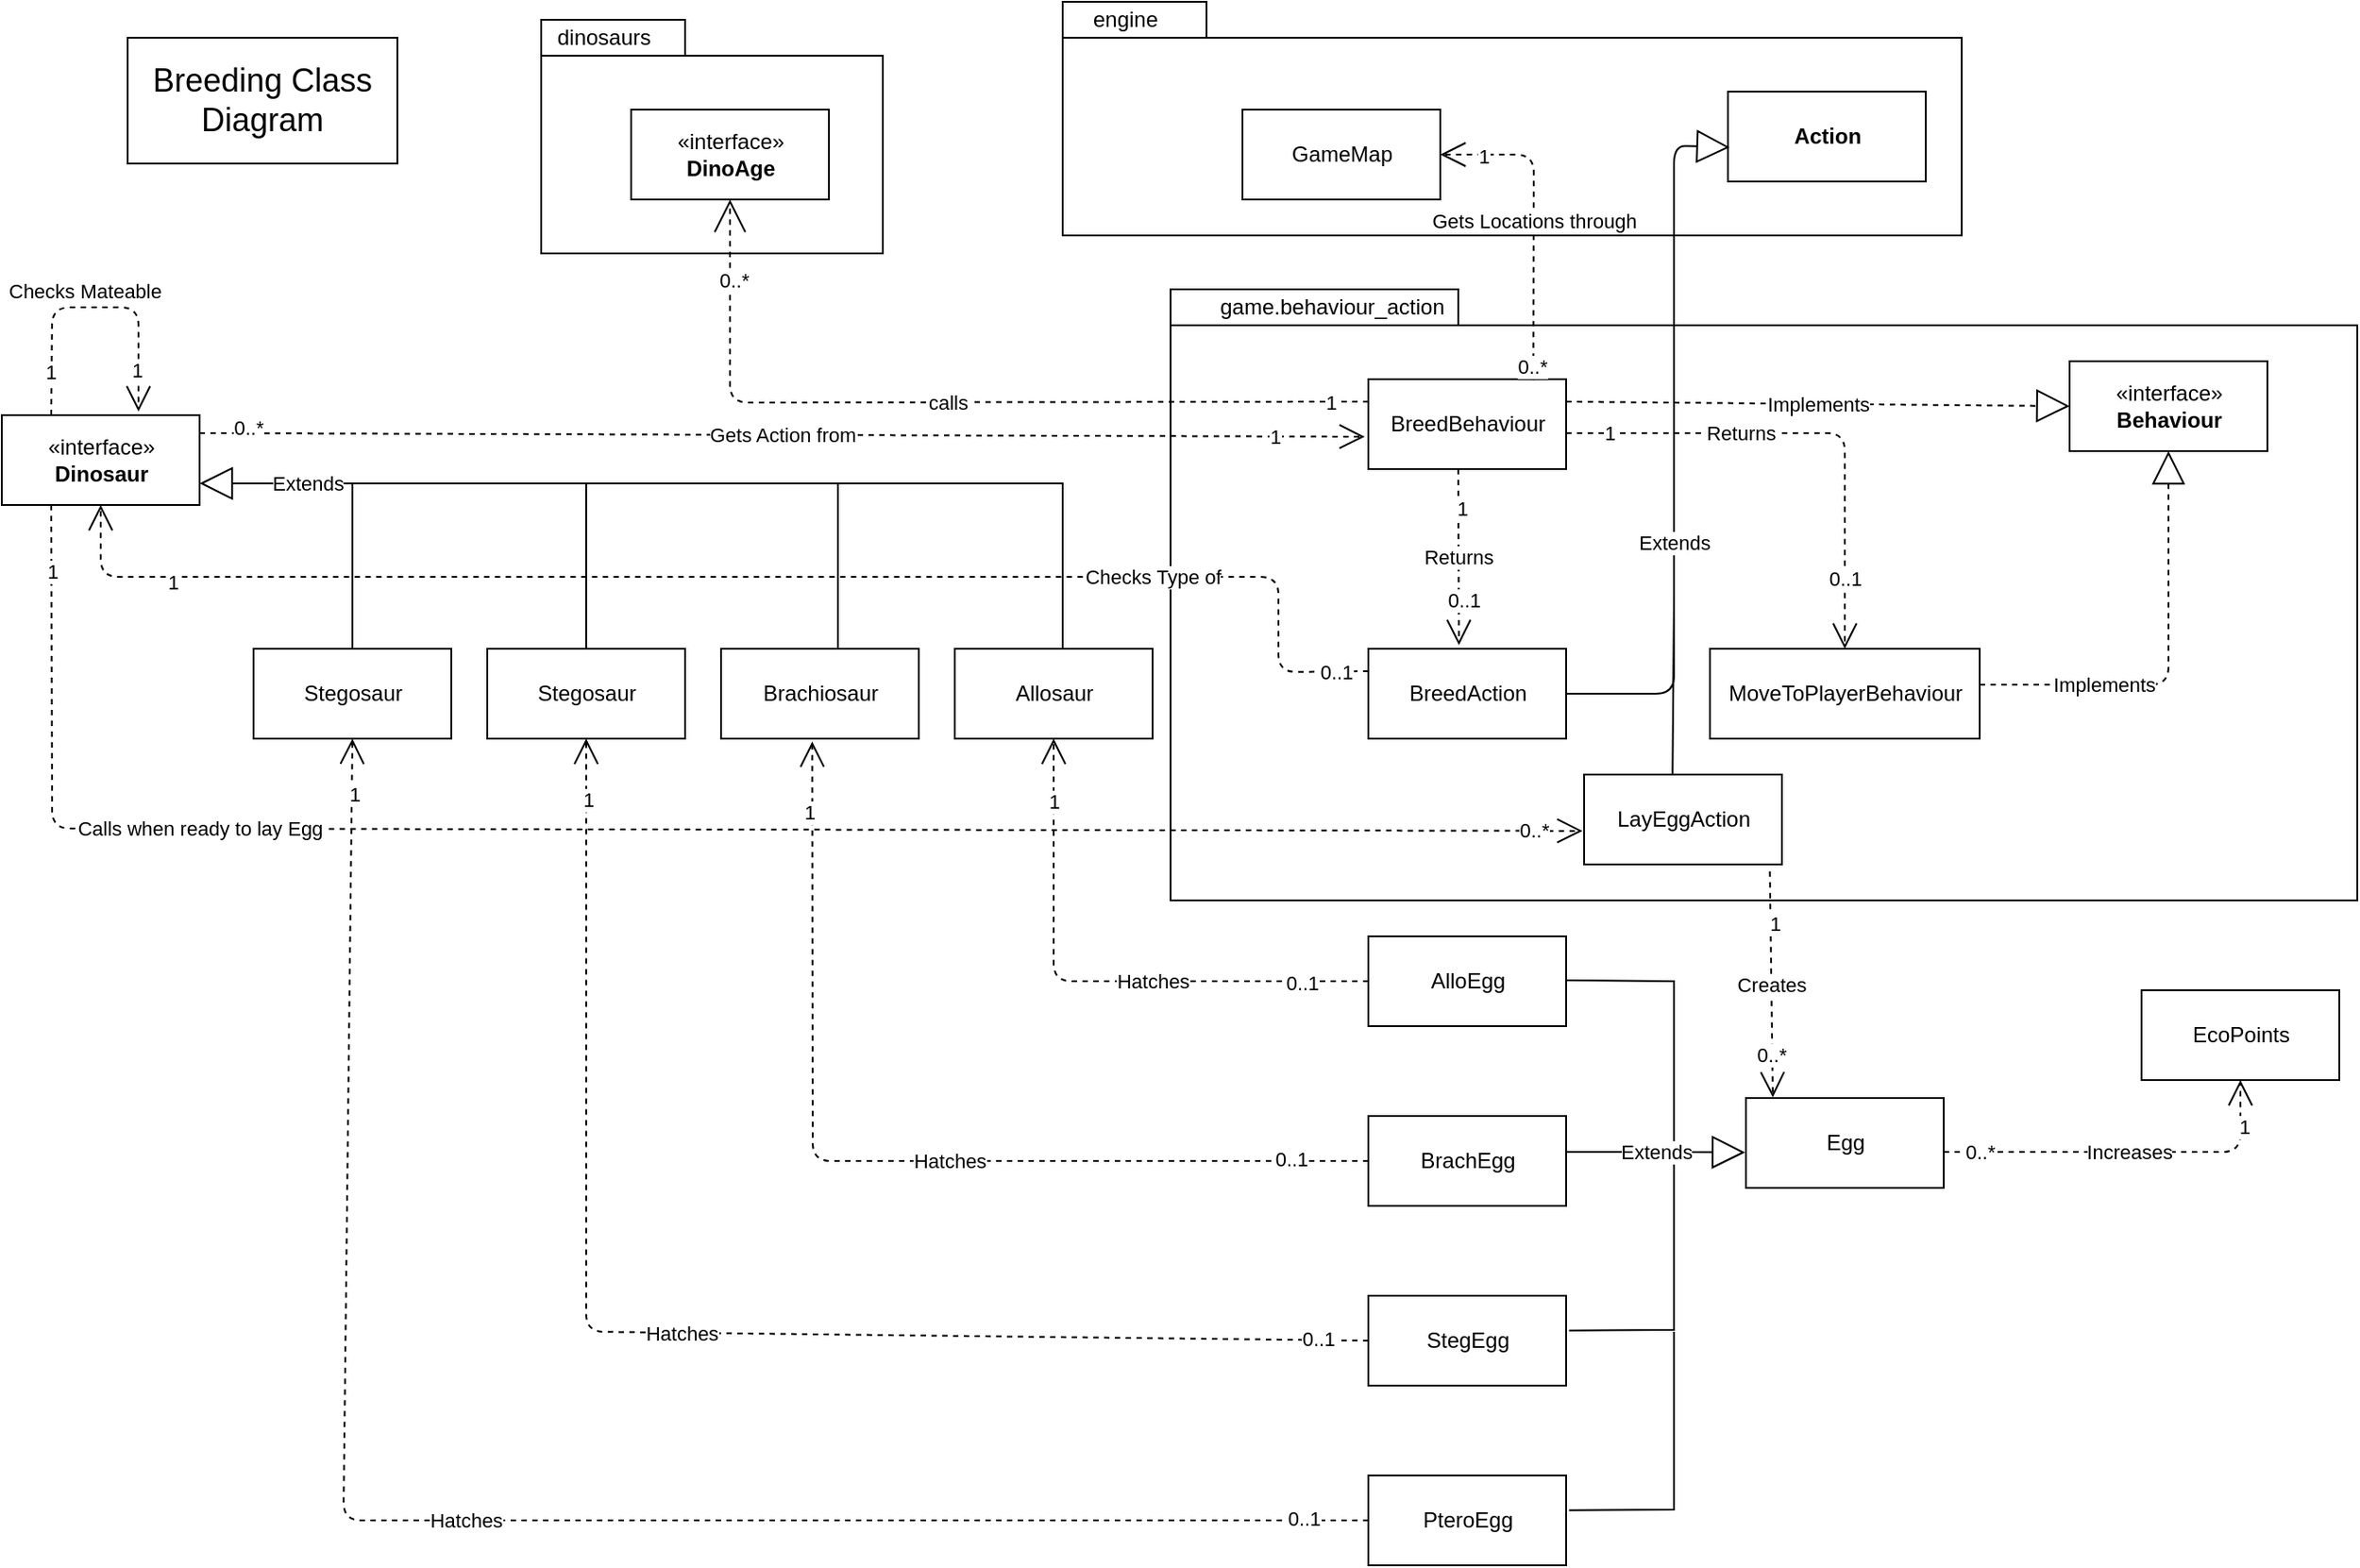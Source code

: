 <mxfile version="14.7.0" type="device"><diagram id="RQ4qdwu9vNMVZIeW1ewS" name="Page-1"><mxGraphModel dx="1673" dy="934" grid="1" gridSize="10" guides="1" tooltips="1" connect="1" arrows="1" fold="1" page="0" pageScale="1" pageWidth="4681" pageHeight="3300" math="0" shadow="0"><root><mxCell id="0"/><mxCell id="1" parent="0"/><mxCell id="fguq9pkMOQvKabzs272t-48" value="" style="shape=folder;fontStyle=1;spacingTop=10;tabWidth=160;tabHeight=20;tabPosition=left;html=1;" parent="1" vertex="1"><mxGeometry x="680" y="200" width="660" height="340" as="geometry"/></mxCell><mxCell id="b-xIZTCfpgJEJXHsGxkc-1" value="" style="shape=folder;fontStyle=1;spacingTop=10;tabWidth=80;tabHeight=20;tabPosition=left;html=1;" parent="1" vertex="1"><mxGeometry x="620" y="40" width="500" height="130" as="geometry"/></mxCell><mxCell id="b-xIZTCfpgJEJXHsGxkc-2" value="GameMap" style="html=1;" parent="1" vertex="1"><mxGeometry x="720" y="100" width="110" height="50" as="geometry"/></mxCell><mxCell id="b-xIZTCfpgJEJXHsGxkc-10" value="engine" style="text;html=1;strokeColor=none;fillColor=none;align=center;verticalAlign=middle;whiteSpace=wrap;rounded=0;" parent="1" vertex="1"><mxGeometry x="620" y="40" width="70" height="20" as="geometry"/></mxCell><mxCell id="fguq9pkMOQvKabzs272t-1" value="«interface»&lt;br&gt;&lt;b&gt;Dinosaur&lt;/b&gt;" style="html=1;" parent="1" vertex="1"><mxGeometry x="30" y="270" width="110" height="50" as="geometry"/></mxCell><mxCell id="fguq9pkMOQvKabzs272t-2" value="Stegosaur" style="html=1;" parent="1" vertex="1"><mxGeometry x="300" y="400" width="110" height="50" as="geometry"/></mxCell><mxCell id="fguq9pkMOQvKabzs272t-3" value="Brachiosaur" style="html=1;" parent="1" vertex="1"><mxGeometry x="430" y="400" width="110" height="50" as="geometry"/></mxCell><mxCell id="fguq9pkMOQvKabzs272t-4" value="Allosaur" style="html=1;" parent="1" vertex="1"><mxGeometry x="560" y="400" width="110" height="50" as="geometry"/></mxCell><mxCell id="fguq9pkMOQvKabzs272t-5" value="Extends" style="endArrow=block;endSize=16;endFill=0;html=1;rounded=0;exitX=0.5;exitY=0;exitDx=0;exitDy=0;snapToPoint=1;" parent="1" source="fguq9pkMOQvKabzs272t-2" edge="1"><mxGeometry x="0.609" width="160" relative="1" as="geometry"><mxPoint x="220" y="399" as="sourcePoint"/><mxPoint x="140" y="308" as="targetPoint"/><Array as="points"><mxPoint x="355" y="308"/></Array><mxPoint as="offset"/></mxGeometry></mxCell><mxCell id="fguq9pkMOQvKabzs272t-11" value="«interface»&lt;br&gt;&lt;b&gt;Behaviour&lt;/b&gt;" style="html=1;" parent="1" vertex="1"><mxGeometry x="1180" y="240" width="110" height="50" as="geometry"/></mxCell><mxCell id="fguq9pkMOQvKabzs272t-12" value="BreedBehaviour" style="html=1;" parent="1" vertex="1"><mxGeometry x="790" y="250" width="110" height="50" as="geometry"/></mxCell><mxCell id="fguq9pkMOQvKabzs272t-13" value="Gets Action from" style="endArrow=open;endSize=12;dashed=1;html=1;entryX=-0.018;entryY=0.64;entryDx=0;entryDy=0;entryPerimeter=0;" parent="1" target="fguq9pkMOQvKabzs272t-12" edge="1"><mxGeometry width="160" relative="1" as="geometry"><mxPoint x="140" y="280" as="sourcePoint"/><mxPoint x="790" y="270" as="targetPoint"/></mxGeometry></mxCell><mxCell id="bi01_QpyQFEtyOqelPVD-3" value="0..*" style="edgeLabel;html=1;align=center;verticalAlign=middle;resizable=0;points=[];" parent="fguq9pkMOQvKabzs272t-13" vertex="1" connectable="0"><mxGeometry x="-0.916" y="3" relative="1" as="geometry"><mxPoint as="offset"/></mxGeometry></mxCell><mxCell id="bi01_QpyQFEtyOqelPVD-4" value="1" style="edgeLabel;html=1;align=center;verticalAlign=middle;resizable=0;points=[];" parent="fguq9pkMOQvKabzs272t-13" vertex="1" connectable="0"><mxGeometry x="0.846" relative="1" as="geometry"><mxPoint as="offset"/></mxGeometry></mxCell><mxCell id="fguq9pkMOQvKabzs272t-14" value="Implements" style="endArrow=block;endSize=16;endFill=0;html=1;entryX=0;entryY=0.5;entryDx=0;entryDy=0;exitX=1;exitY=0.25;exitDx=0;exitDy=0;dashed=1;" parent="1" source="fguq9pkMOQvKabzs272t-12" target="fguq9pkMOQvKabzs272t-11" edge="1"><mxGeometry width="160" relative="1" as="geometry"><mxPoint x="900" y="260" as="sourcePoint"/><mxPoint x="1060" y="260" as="targetPoint"/></mxGeometry></mxCell><mxCell id="fguq9pkMOQvKabzs272t-16" value="Checks Mateable" style="endArrow=open;endSize=12;dashed=1;html=1;exitX=0.25;exitY=0;exitDx=0;exitDy=0;entryX=0.691;entryY=-0.04;entryDx=0;entryDy=0;entryPerimeter=0;" parent="1" source="fguq9pkMOQvKabzs272t-1" target="fguq9pkMOQvKabzs272t-1" edge="1"><mxGeometry x="-0.052" y="9" width="160" relative="1" as="geometry"><mxPoint x="70" y="240" as="sourcePoint"/><mxPoint x="230" y="240" as="targetPoint"/><Array as="points"><mxPoint x="58" y="210"/><mxPoint x="106" y="210"/></Array><mxPoint as="offset"/></mxGeometry></mxCell><mxCell id="bi01_QpyQFEtyOqelPVD-1" value="1" style="edgeLabel;html=1;align=center;verticalAlign=middle;resizable=0;points=[];" parent="fguq9pkMOQvKabzs272t-16" vertex="1" connectable="0"><mxGeometry x="-0.706" y="1" relative="1" as="geometry"><mxPoint as="offset"/></mxGeometry></mxCell><mxCell id="bi01_QpyQFEtyOqelPVD-2" value="1" style="edgeLabel;html=1;align=center;verticalAlign=middle;resizable=0;points=[];" parent="fguq9pkMOQvKabzs272t-16" vertex="1" connectable="0"><mxGeometry x="0.723" y="-1" relative="1" as="geometry"><mxPoint as="offset"/></mxGeometry></mxCell><mxCell id="fguq9pkMOQvKabzs272t-17" value="BreedAction" style="html=1;" parent="1" vertex="1"><mxGeometry x="790" y="400" width="110" height="50" as="geometry"/></mxCell><mxCell id="fguq9pkMOQvKabzs272t-18" value="&lt;b&gt;Action&lt;/b&gt;" style="html=1;" parent="1" vertex="1"><mxGeometry x="990" y="90" width="110" height="50" as="geometry"/></mxCell><mxCell id="fguq9pkMOQvKabzs272t-19" value="Returns" style="endArrow=open;endSize=12;dashed=1;html=1;entryX=0.458;entryY=-0.04;entryDx=0;entryDy=0;entryPerimeter=0;" parent="1" target="fguq9pkMOQvKabzs272t-17" edge="1"><mxGeometry width="160" relative="1" as="geometry"><mxPoint x="840" y="300" as="sourcePoint"/><mxPoint x="1000" y="300" as="targetPoint"/></mxGeometry></mxCell><mxCell id="bi01_QpyQFEtyOqelPVD-15" value="1" style="edgeLabel;html=1;align=center;verticalAlign=middle;resizable=0;points=[];" parent="fguq9pkMOQvKabzs272t-19" vertex="1" connectable="0"><mxGeometry x="-0.548" y="2" relative="1" as="geometry"><mxPoint as="offset"/></mxGeometry></mxCell><mxCell id="bi01_QpyQFEtyOqelPVD-16" value="0..1" style="edgeLabel;html=1;align=center;verticalAlign=middle;resizable=0;points=[];" parent="fguq9pkMOQvKabzs272t-19" vertex="1" connectable="0"><mxGeometry x="0.49" y="2" relative="1" as="geometry"><mxPoint as="offset"/></mxGeometry></mxCell><mxCell id="fguq9pkMOQvKabzs272t-20" value="Checks Type of" style="endArrow=open;endSize=12;dashed=1;html=1;exitX=0;exitY=0.25;exitDx=0;exitDy=0;entryX=0.5;entryY=1;entryDx=0;entryDy=0;" parent="1" source="fguq9pkMOQvKabzs272t-17" target="fguq9pkMOQvKabzs272t-1" edge="1"><mxGeometry x="-0.566" width="160" relative="1" as="geometry"><mxPoint x="670" y="490" as="sourcePoint"/><mxPoint x="830" y="490" as="targetPoint"/><Array as="points"><mxPoint x="740" y="413"/><mxPoint x="740" y="360"/><mxPoint x="85" y="360"/></Array><mxPoint as="offset"/></mxGeometry></mxCell><mxCell id="bi01_QpyQFEtyOqelPVD-5" value="0..1" style="edgeLabel;html=1;align=center;verticalAlign=middle;resizable=0;points=[];" parent="fguq9pkMOQvKabzs272t-20" vertex="1" connectable="0"><mxGeometry x="-0.954" relative="1" as="geometry"><mxPoint as="offset"/></mxGeometry></mxCell><mxCell id="bi01_QpyQFEtyOqelPVD-6" value="1" style="edgeLabel;html=1;align=center;verticalAlign=middle;resizable=0;points=[];" parent="fguq9pkMOQvKabzs272t-20" vertex="1" connectable="0"><mxGeometry x="0.8" y="3" relative="1" as="geometry"><mxPoint as="offset"/></mxGeometry></mxCell><mxCell id="fguq9pkMOQvKabzs272t-21" value="Egg" style="html=1;" parent="1" vertex="1"><mxGeometry x="1000" y="650" width="110" height="50" as="geometry"/></mxCell><mxCell id="fguq9pkMOQvKabzs272t-22" value="AlloEgg" style="html=1;" parent="1" vertex="1"><mxGeometry x="790" y="560" width="110" height="50" as="geometry"/></mxCell><mxCell id="fguq9pkMOQvKabzs272t-23" value="BrachEgg" style="html=1;" parent="1" vertex="1"><mxGeometry x="790" y="660" width="110" height="50" as="geometry"/></mxCell><mxCell id="fguq9pkMOQvKabzs272t-24" value="StegEgg" style="html=1;" parent="1" vertex="1"><mxGeometry x="790" y="760" width="110" height="50" as="geometry"/></mxCell><mxCell id="fguq9pkMOQvKabzs272t-31" value="" style="endArrow=none;html=1;" parent="1" edge="1"><mxGeometry width="50" height="50" relative="1" as="geometry"><mxPoint x="900" y="680" as="sourcePoint"/><mxPoint x="970" y="680" as="targetPoint"/></mxGeometry></mxCell><mxCell id="fguq9pkMOQvKabzs272t-32" value="" style="endArrow=none;html=1;exitX=1.015;exitY=0.387;exitDx=0;exitDy=0;exitPerimeter=0;rounded=0;" parent="1" source="fguq9pkMOQvKabzs272t-24" edge="1"><mxGeometry width="50" height="50" relative="1" as="geometry"><mxPoint x="920" y="830" as="sourcePoint"/><mxPoint x="960" y="680" as="targetPoint"/><Array as="points"><mxPoint x="960" y="779"/></Array></mxGeometry></mxCell><mxCell id="fguq9pkMOQvKabzs272t-28" value="Extends" style="endArrow=block;endSize=16;endFill=0;html=1;entryX=-0.004;entryY=0.605;entryDx=0;entryDy=0;rounded=0;entryPerimeter=0;" parent="1" target="fguq9pkMOQvKabzs272t-21" edge="1"><mxGeometry x="0.593" y="-10" width="160" relative="1" as="geometry"><mxPoint x="900" y="584.5" as="sourcePoint"/><mxPoint x="1060" y="584.5" as="targetPoint"/><Array as="points"><mxPoint x="960" y="585"/><mxPoint x="960" y="680"/></Array><mxPoint x="-10" y="-10" as="offset"/></mxGeometry></mxCell><mxCell id="fguq9pkMOQvKabzs272t-33" value="Hatches" style="endArrow=open;endSize=12;dashed=1;html=1;exitX=0;exitY=0.5;exitDx=0;exitDy=0;entryX=0.5;entryY=1;entryDx=0;entryDy=0;" parent="1" source="fguq9pkMOQvKabzs272t-22" target="fguq9pkMOQvKabzs272t-4" edge="1"><mxGeometry x="-0.226" width="160" relative="1" as="geometry"><mxPoint x="480" y="560" as="sourcePoint"/><mxPoint x="640" y="560" as="targetPoint"/><Array as="points"><mxPoint x="615" y="585"/></Array><mxPoint as="offset"/></mxGeometry></mxCell><mxCell id="bi01_QpyQFEtyOqelPVD-11" value="1" style="edgeLabel;html=1;align=center;verticalAlign=middle;resizable=0;points=[];" parent="fguq9pkMOQvKabzs272t-33" vertex="1" connectable="0"><mxGeometry x="0.778" relative="1" as="geometry"><mxPoint as="offset"/></mxGeometry></mxCell><mxCell id="bi01_QpyQFEtyOqelPVD-12" value="0..1" style="edgeLabel;html=1;align=center;verticalAlign=middle;resizable=0;points=[];" parent="fguq9pkMOQvKabzs272t-33" vertex="1" connectable="0"><mxGeometry x="-0.757" y="1" relative="1" as="geometry"><mxPoint as="offset"/></mxGeometry></mxCell><mxCell id="fguq9pkMOQvKabzs272t-34" value="Hatches" style="endArrow=open;endSize=12;dashed=1;html=1;exitX=0;exitY=0.5;exitDx=0;exitDy=0;entryX=0.461;entryY=1.032;entryDx=0;entryDy=0;entryPerimeter=0;" parent="1" source="fguq9pkMOQvKabzs272t-23" target="fguq9pkMOQvKabzs272t-3" edge="1"><mxGeometry x="-0.141" width="160" relative="1" as="geometry"><mxPoint x="600" y="710" as="sourcePoint"/><mxPoint x="760" y="710" as="targetPoint"/><Array as="points"><mxPoint x="481" y="685"/></Array><mxPoint as="offset"/></mxGeometry></mxCell><mxCell id="bi01_QpyQFEtyOqelPVD-9" value="0..1" style="edgeLabel;html=1;align=center;verticalAlign=middle;resizable=0;points=[];" parent="fguq9pkMOQvKabzs272t-34" vertex="1" connectable="0"><mxGeometry x="-0.839" y="-1" relative="1" as="geometry"><mxPoint as="offset"/></mxGeometry></mxCell><mxCell id="bi01_QpyQFEtyOqelPVD-10" value="1" style="edgeLabel;html=1;align=center;verticalAlign=middle;resizable=0;points=[];" parent="fguq9pkMOQvKabzs272t-34" vertex="1" connectable="0"><mxGeometry x="0.854" y="2" relative="1" as="geometry"><mxPoint as="offset"/></mxGeometry></mxCell><mxCell id="fguq9pkMOQvKabzs272t-35" value="Hatches" style="endArrow=open;endSize=12;dashed=1;html=1;entryX=0.5;entryY=1;entryDx=0;entryDy=0;exitX=0;exitY=0.5;exitDx=0;exitDy=0;" parent="1" source="fguq9pkMOQvKabzs272t-24" target="fguq9pkMOQvKabzs272t-2" edge="1"><mxGeometry width="160" relative="1" as="geometry"><mxPoint x="230" y="610" as="sourcePoint"/><mxPoint x="390" y="610" as="targetPoint"/><Array as="points"><mxPoint x="355" y="780"/></Array></mxGeometry></mxCell><mxCell id="bi01_QpyQFEtyOqelPVD-7" value="1" style="edgeLabel;html=1;align=center;verticalAlign=middle;resizable=0;points=[];" parent="fguq9pkMOQvKabzs272t-35" vertex="1" connectable="0"><mxGeometry x="0.911" y="-1" relative="1" as="geometry"><mxPoint as="offset"/></mxGeometry></mxCell><mxCell id="bi01_QpyQFEtyOqelPVD-8" value="0..1" style="edgeLabel;html=1;align=center;verticalAlign=middle;resizable=0;points=[];" parent="fguq9pkMOQvKabzs272t-35" vertex="1" connectable="0"><mxGeometry x="-0.927" y="-1" relative="1" as="geometry"><mxPoint as="offset"/></mxGeometry></mxCell><mxCell id="fguq9pkMOQvKabzs272t-36" value="EcoPoints" style="html=1;" parent="1" vertex="1"><mxGeometry x="1220" y="590" width="110" height="50" as="geometry"/></mxCell><mxCell id="fguq9pkMOQvKabzs272t-39" value="Increases" style="endArrow=open;endSize=12;dashed=1;html=1;entryX=0.5;entryY=1;entryDx=0;entryDy=0;" parent="1" target="fguq9pkMOQvKabzs272t-36" edge="1"><mxGeometry width="160" relative="1" as="geometry"><mxPoint x="1110" y="680" as="sourcePoint"/><mxPoint x="1270" y="680" as="targetPoint"/><Array as="points"><mxPoint x="1275" y="680"/></Array></mxGeometry></mxCell><mxCell id="bi01_QpyQFEtyOqelPVD-13" value="0..*" style="edgeLabel;html=1;align=center;verticalAlign=middle;resizable=0;points=[];" parent="fguq9pkMOQvKabzs272t-39" vertex="1" connectable="0"><mxGeometry x="-0.805" relative="1" as="geometry"><mxPoint as="offset"/></mxGeometry></mxCell><mxCell id="bi01_QpyQFEtyOqelPVD-14" value="1" style="edgeLabel;html=1;align=center;verticalAlign=middle;resizable=0;points=[];" parent="fguq9pkMOQvKabzs272t-39" vertex="1" connectable="0"><mxGeometry x="0.75" y="-2" relative="1" as="geometry"><mxPoint as="offset"/></mxGeometry></mxCell><mxCell id="fguq9pkMOQvKabzs272t-40" value="MoveToPlayerBehaviour" style="html=1;" parent="1" vertex="1"><mxGeometry x="980" y="400" width="150" height="50" as="geometry"/></mxCell><mxCell id="fguq9pkMOQvKabzs272t-41" value="Returns" style="endArrow=open;endSize=12;dashed=1;html=1;entryX=0.5;entryY=0;entryDx=0;entryDy=0;" parent="1" target="fguq9pkMOQvKabzs272t-40" edge="1"><mxGeometry x="-0.294" width="160" relative="1" as="geometry"><mxPoint x="900" y="280" as="sourcePoint"/><mxPoint x="1060" y="280" as="targetPoint"/><Array as="points"><mxPoint x="1055" y="280"/></Array><mxPoint as="offset"/></mxGeometry></mxCell><mxCell id="bi01_QpyQFEtyOqelPVD-17" value="1" style="edgeLabel;html=1;align=center;verticalAlign=middle;resizable=0;points=[];" parent="fguq9pkMOQvKabzs272t-41" vertex="1" connectable="0"><mxGeometry x="-0.828" relative="1" as="geometry"><mxPoint as="offset"/></mxGeometry></mxCell><mxCell id="bi01_QpyQFEtyOqelPVD-18" value="0..1" style="edgeLabel;html=1;align=center;verticalAlign=middle;resizable=0;points=[];" parent="fguq9pkMOQvKabzs272t-41" vertex="1" connectable="0"><mxGeometry x="0.717" relative="1" as="geometry"><mxPoint as="offset"/></mxGeometry></mxCell><mxCell id="fguq9pkMOQvKabzs272t-42" value="Implements" style="endArrow=block;endSize=16;endFill=0;html=1;entryX=0.5;entryY=1;entryDx=0;entryDy=0;dashed=1;" parent="1" target="fguq9pkMOQvKabzs272t-11" edge="1"><mxGeometry x="-0.418" width="160" relative="1" as="geometry"><mxPoint x="1130" y="420" as="sourcePoint"/><mxPoint x="1250" y="420" as="targetPoint"/><Array as="points"><mxPoint x="1235" y="420"/></Array><mxPoint as="offset"/></mxGeometry></mxCell><mxCell id="fguq9pkMOQvKabzs272t-43" value="Extends" style="endArrow=block;endSize=16;endFill=0;html=1;exitX=1;exitY=0.5;exitDx=0;exitDy=0;" parent="1" source="fguq9pkMOQvKabzs272t-17" edge="1"><mxGeometry x="-0.273" width="160" relative="1" as="geometry"><mxPoint x="780" y="480" as="sourcePoint"/><mxPoint x="991" y="121" as="targetPoint"/><Array as="points"><mxPoint x="960" y="425"/><mxPoint x="960" y="120"/></Array><mxPoint as="offset"/></mxGeometry></mxCell><mxCell id="fguq9pkMOQvKabzs272t-47" value="Gets Locations through" style="endArrow=open;endSize=12;dashed=1;html=1;exitX=0.834;exitY=0.012;exitDx=0;exitDy=0;entryX=1;entryY=0.5;entryDx=0;entryDy=0;exitPerimeter=0;" parent="1" source="fguq9pkMOQvKabzs272t-12" target="b-xIZTCfpgJEJXHsGxkc-2" edge="1"><mxGeometry width="160" relative="1" as="geometry"><mxPoint x="640" y="210" as="sourcePoint"/><mxPoint x="800" y="210" as="targetPoint"/><Array as="points"><mxPoint x="882" y="125"/></Array></mxGeometry></mxCell><mxCell id="bi01_QpyQFEtyOqelPVD-19" value="0..*" style="edgeLabel;html=1;align=center;verticalAlign=middle;resizable=0;points=[];" parent="fguq9pkMOQvKabzs272t-47" vertex="1" connectable="0"><mxGeometry x="-0.932" y="1" relative="1" as="geometry"><mxPoint y="-2" as="offset"/></mxGeometry></mxCell><mxCell id="bi01_QpyQFEtyOqelPVD-20" value="1" style="edgeLabel;html=1;align=center;verticalAlign=middle;resizable=0;points=[];" parent="fguq9pkMOQvKabzs272t-47" vertex="1" connectable="0"><mxGeometry x="0.729" y="1" relative="1" as="geometry"><mxPoint as="offset"/></mxGeometry></mxCell><mxCell id="fguq9pkMOQvKabzs272t-49" value="game.behaviour_action" style="text;html=1;strokeColor=none;fillColor=none;align=center;verticalAlign=middle;whiteSpace=wrap;rounded=0;" parent="1" vertex="1"><mxGeometry x="750" y="200" width="40" height="20" as="geometry"/></mxCell><mxCell id="QDrQLVVM5gK9gf_lHGzL-1" value="LayEggAction" style="html=1;" parent="1" vertex="1"><mxGeometry x="910" y="470" width="110" height="50" as="geometry"/></mxCell><mxCell id="QDrQLVVM5gK9gf_lHGzL-2" value="" style="endArrow=none;html=1;entryX=0.447;entryY=-0.007;entryDx=0;entryDy=0;entryPerimeter=0;" parent="1" target="QDrQLVVM5gK9gf_lHGzL-1" edge="1"><mxGeometry width="50" height="50" relative="1" as="geometry"><mxPoint x="960" y="370" as="sourcePoint"/><mxPoint x="1010" y="610.711" as="targetPoint"/></mxGeometry></mxCell><mxCell id="QDrQLVVM5gK9gf_lHGzL-3" value="Creates" style="endArrow=open;endSize=12;dashed=1;html=1;exitX=0.939;exitY=1.077;exitDx=0;exitDy=0;exitPerimeter=0;entryX=0.136;entryY=-0.007;entryDx=0;entryDy=0;entryPerimeter=0;" parent="1" source="QDrQLVVM5gK9gf_lHGzL-1" target="fguq9pkMOQvKabzs272t-21" edge="1"><mxGeometry width="160" relative="1" as="geometry"><mxPoint x="730" y="600" as="sourcePoint"/><mxPoint x="890" y="600" as="targetPoint"/></mxGeometry></mxCell><mxCell id="QDrQLVVM5gK9gf_lHGzL-7" value="1" style="edgeLabel;html=1;align=center;verticalAlign=middle;resizable=0;points=[];" parent="QDrQLVVM5gK9gf_lHGzL-3" vertex="1" connectable="0"><mxGeometry x="-0.549" y="2" relative="1" as="geometry"><mxPoint as="offset"/></mxGeometry></mxCell><mxCell id="QDrQLVVM5gK9gf_lHGzL-8" value="0..*" style="edgeLabel;html=1;align=center;verticalAlign=middle;resizable=0;points=[];" parent="QDrQLVVM5gK9gf_lHGzL-3" vertex="1" connectable="0"><mxGeometry x="0.616" y="-1" relative="1" as="geometry"><mxPoint as="offset"/></mxGeometry></mxCell><mxCell id="QDrQLVVM5gK9gf_lHGzL-4" value="Calls when ready to lay Egg" style="endArrow=open;endSize=12;dashed=1;html=1;exitX=0.25;exitY=1;exitDx=0;exitDy=0;entryX=-0.008;entryY=0.627;entryDx=0;entryDy=0;entryPerimeter=0;" parent="1" source="fguq9pkMOQvKabzs272t-1" target="QDrQLVVM5gK9gf_lHGzL-1" edge="1"><mxGeometry x="-0.492" width="160" relative="1" as="geometry"><mxPoint x="70" y="540" as="sourcePoint"/><mxPoint x="230" y="540" as="targetPoint"/><Array as="points"><mxPoint x="58" y="500"/></Array><mxPoint as="offset"/></mxGeometry></mxCell><mxCell id="QDrQLVVM5gK9gf_lHGzL-5" value="1" style="edgeLabel;html=1;align=center;verticalAlign=middle;resizable=0;points=[];" parent="QDrQLVVM5gK9gf_lHGzL-4" vertex="1" connectable="0"><mxGeometry x="-0.928" relative="1" as="geometry"><mxPoint as="offset"/></mxGeometry></mxCell><mxCell id="QDrQLVVM5gK9gf_lHGzL-6" value="0..*" style="edgeLabel;html=1;align=center;verticalAlign=middle;resizable=0;points=[];" parent="QDrQLVVM5gK9gf_lHGzL-4" vertex="1" connectable="0"><mxGeometry x="0.947" y="1" relative="1" as="geometry"><mxPoint as="offset"/></mxGeometry></mxCell><mxCell id="QDrQLVVM5gK9gf_lHGzL-9" value="&lt;font style=&quot;font-size: 18px&quot;&gt;Breeding Class Diagram&lt;/font&gt;" style="rounded=0;whiteSpace=wrap;html=1;" parent="1" vertex="1"><mxGeometry x="100" y="60" width="150" height="70" as="geometry"/></mxCell><mxCell id="vvexLuNos5NUiUM3-nr6-1" value="Stegosaur" style="html=1;" parent="1" vertex="1"><mxGeometry x="170" y="400" width="110" height="50" as="geometry"/></mxCell><mxCell id="vvexLuNos5NUiUM3-nr6-2" value="" style="endArrow=none;endSize=16;endFill=0;html=1;rounded=0;exitX=0.5;exitY=0;exitDx=0;exitDy=0;snapToPoint=1;" parent="1" edge="1"><mxGeometry x="0.207" width="160" relative="1" as="geometry"><mxPoint x="495" y="400" as="sourcePoint"/><mxPoint x="280" y="308" as="targetPoint"/><Array as="points"><mxPoint x="495" y="308"/></Array><mxPoint as="offset"/></mxGeometry></mxCell><mxCell id="vvexLuNos5NUiUM3-nr6-3" value="" style="endArrow=none;endSize=16;endFill=0;html=1;rounded=0;exitX=0.5;exitY=0;exitDx=0;exitDy=0;snapToPoint=1;" parent="1" edge="1"><mxGeometry x="0.207" width="160" relative="1" as="geometry"><mxPoint x="620" y="400" as="sourcePoint"/><mxPoint x="405" y="308" as="targetPoint"/><Array as="points"><mxPoint x="620" y="308"/></Array><mxPoint as="offset"/></mxGeometry></mxCell><mxCell id="vvexLuNos5NUiUM3-nr6-4" value="" style="endArrow=none;endSize=16;endFill=0;html=1;rounded=0;exitX=0.5;exitY=0;exitDx=0;exitDy=0;snapToPoint=1;" parent="1" edge="1"><mxGeometry x="0.207" width="160" relative="1" as="geometry"><mxPoint x="225" y="400" as="sourcePoint"/><mxPoint x="225" y="308" as="targetPoint"/><Array as="points"><mxPoint x="225" y="308"/></Array><mxPoint as="offset"/></mxGeometry></mxCell><mxCell id="vvexLuNos5NUiUM3-nr6-6" value="Hatches" style="endArrow=open;endSize=12;dashed=1;html=1;entryX=0.5;entryY=1;entryDx=0;entryDy=0;exitX=0;exitY=0.5;exitDx=0;exitDy=0;" parent="1" target="vvexLuNos5NUiUM3-nr6-1" edge="1"><mxGeometry width="160" relative="1" as="geometry"><mxPoint x="790" y="885" as="sourcePoint"/><mxPoint x="355" y="550" as="targetPoint"/><Array as="points"><mxPoint x="220" y="885"/></Array></mxGeometry></mxCell><mxCell id="vvexLuNos5NUiUM3-nr6-7" value="1" style="edgeLabel;html=1;align=center;verticalAlign=middle;resizable=0;points=[];" parent="vvexLuNos5NUiUM3-nr6-6" vertex="1" connectable="0"><mxGeometry x="0.911" y="-1" relative="1" as="geometry"><mxPoint y="-14" as="offset"/></mxGeometry></mxCell><mxCell id="vvexLuNos5NUiUM3-nr6-8" value="0..1" style="edgeLabel;html=1;align=center;verticalAlign=middle;resizable=0;points=[];" parent="vvexLuNos5NUiUM3-nr6-6" vertex="1" connectable="0"><mxGeometry x="-0.927" y="-1" relative="1" as="geometry"><mxPoint as="offset"/></mxGeometry></mxCell><mxCell id="vvexLuNos5NUiUM3-nr6-10" value="PteroEgg" style="html=1;" parent="1" vertex="1"><mxGeometry x="790" y="860" width="110" height="50" as="geometry"/></mxCell><mxCell id="vvexLuNos5NUiUM3-nr6-11" value="" style="endArrow=none;html=1;exitX=1.015;exitY=0.387;exitDx=0;exitDy=0;exitPerimeter=0;rounded=0;" parent="1" source="vvexLuNos5NUiUM3-nr6-10" edge="1"><mxGeometry width="50" height="50" relative="1" as="geometry"><mxPoint x="920" y="930" as="sourcePoint"/><mxPoint x="960" y="780" as="targetPoint"/><Array as="points"><mxPoint x="960" y="879"/></Array></mxGeometry></mxCell><mxCell id="F362YRl4kNLhWaR10Tvw-2" value="" style="shape=folder;fontStyle=1;spacingTop=10;tabWidth=80;tabHeight=20;tabPosition=left;html=1;" vertex="1" parent="1"><mxGeometry x="330" y="50" width="190" height="130" as="geometry"/></mxCell><mxCell id="F362YRl4kNLhWaR10Tvw-1" value="«interface»&lt;br&gt;&lt;b&gt;DinoAge&lt;/b&gt;" style="html=1;" vertex="1" parent="1"><mxGeometry x="380" y="100" width="110" height="50" as="geometry"/></mxCell><mxCell id="F362YRl4kNLhWaR10Tvw-3" value="dinosaurs" style="text;html=1;strokeColor=none;fillColor=none;align=center;verticalAlign=middle;whiteSpace=wrap;rounded=0;" vertex="1" parent="1"><mxGeometry x="330" y="50" width="70" height="20" as="geometry"/></mxCell><mxCell id="F362YRl4kNLhWaR10Tvw-7" value="calls" style="endArrow=open;endSize=16;endFill=0;html=1;entryX=0.5;entryY=1;entryDx=0;entryDy=0;dashed=1;exitX=0;exitY=0.25;exitDx=0;exitDy=0;" edge="1" parent="1" source="fguq9pkMOQvKabzs272t-12" target="F362YRl4kNLhWaR10Tvw-1"><mxGeometry width="160" relative="1" as="geometry"><mxPoint x="1140" y="430" as="sourcePoint"/><mxPoint x="1245" y="300" as="targetPoint"/><Array as="points"><mxPoint x="435" y="263"/></Array></mxGeometry></mxCell><mxCell id="F362YRl4kNLhWaR10Tvw-9" value="1" style="edgeLabel;html=1;align=center;verticalAlign=middle;resizable=0;points=[];" vertex="1" connectable="0" parent="F362YRl4kNLhWaR10Tvw-7"><mxGeometry x="-0.909" relative="1" as="geometry"><mxPoint as="offset"/></mxGeometry></mxCell><mxCell id="F362YRl4kNLhWaR10Tvw-10" value="0..*" style="edgeLabel;html=1;align=center;verticalAlign=middle;resizable=0;points=[];" vertex="1" connectable="0" parent="F362YRl4kNLhWaR10Tvw-7"><mxGeometry x="0.809" y="-2" relative="1" as="geometry"><mxPoint as="offset"/></mxGeometry></mxCell></root></mxGraphModel></diagram></mxfile>